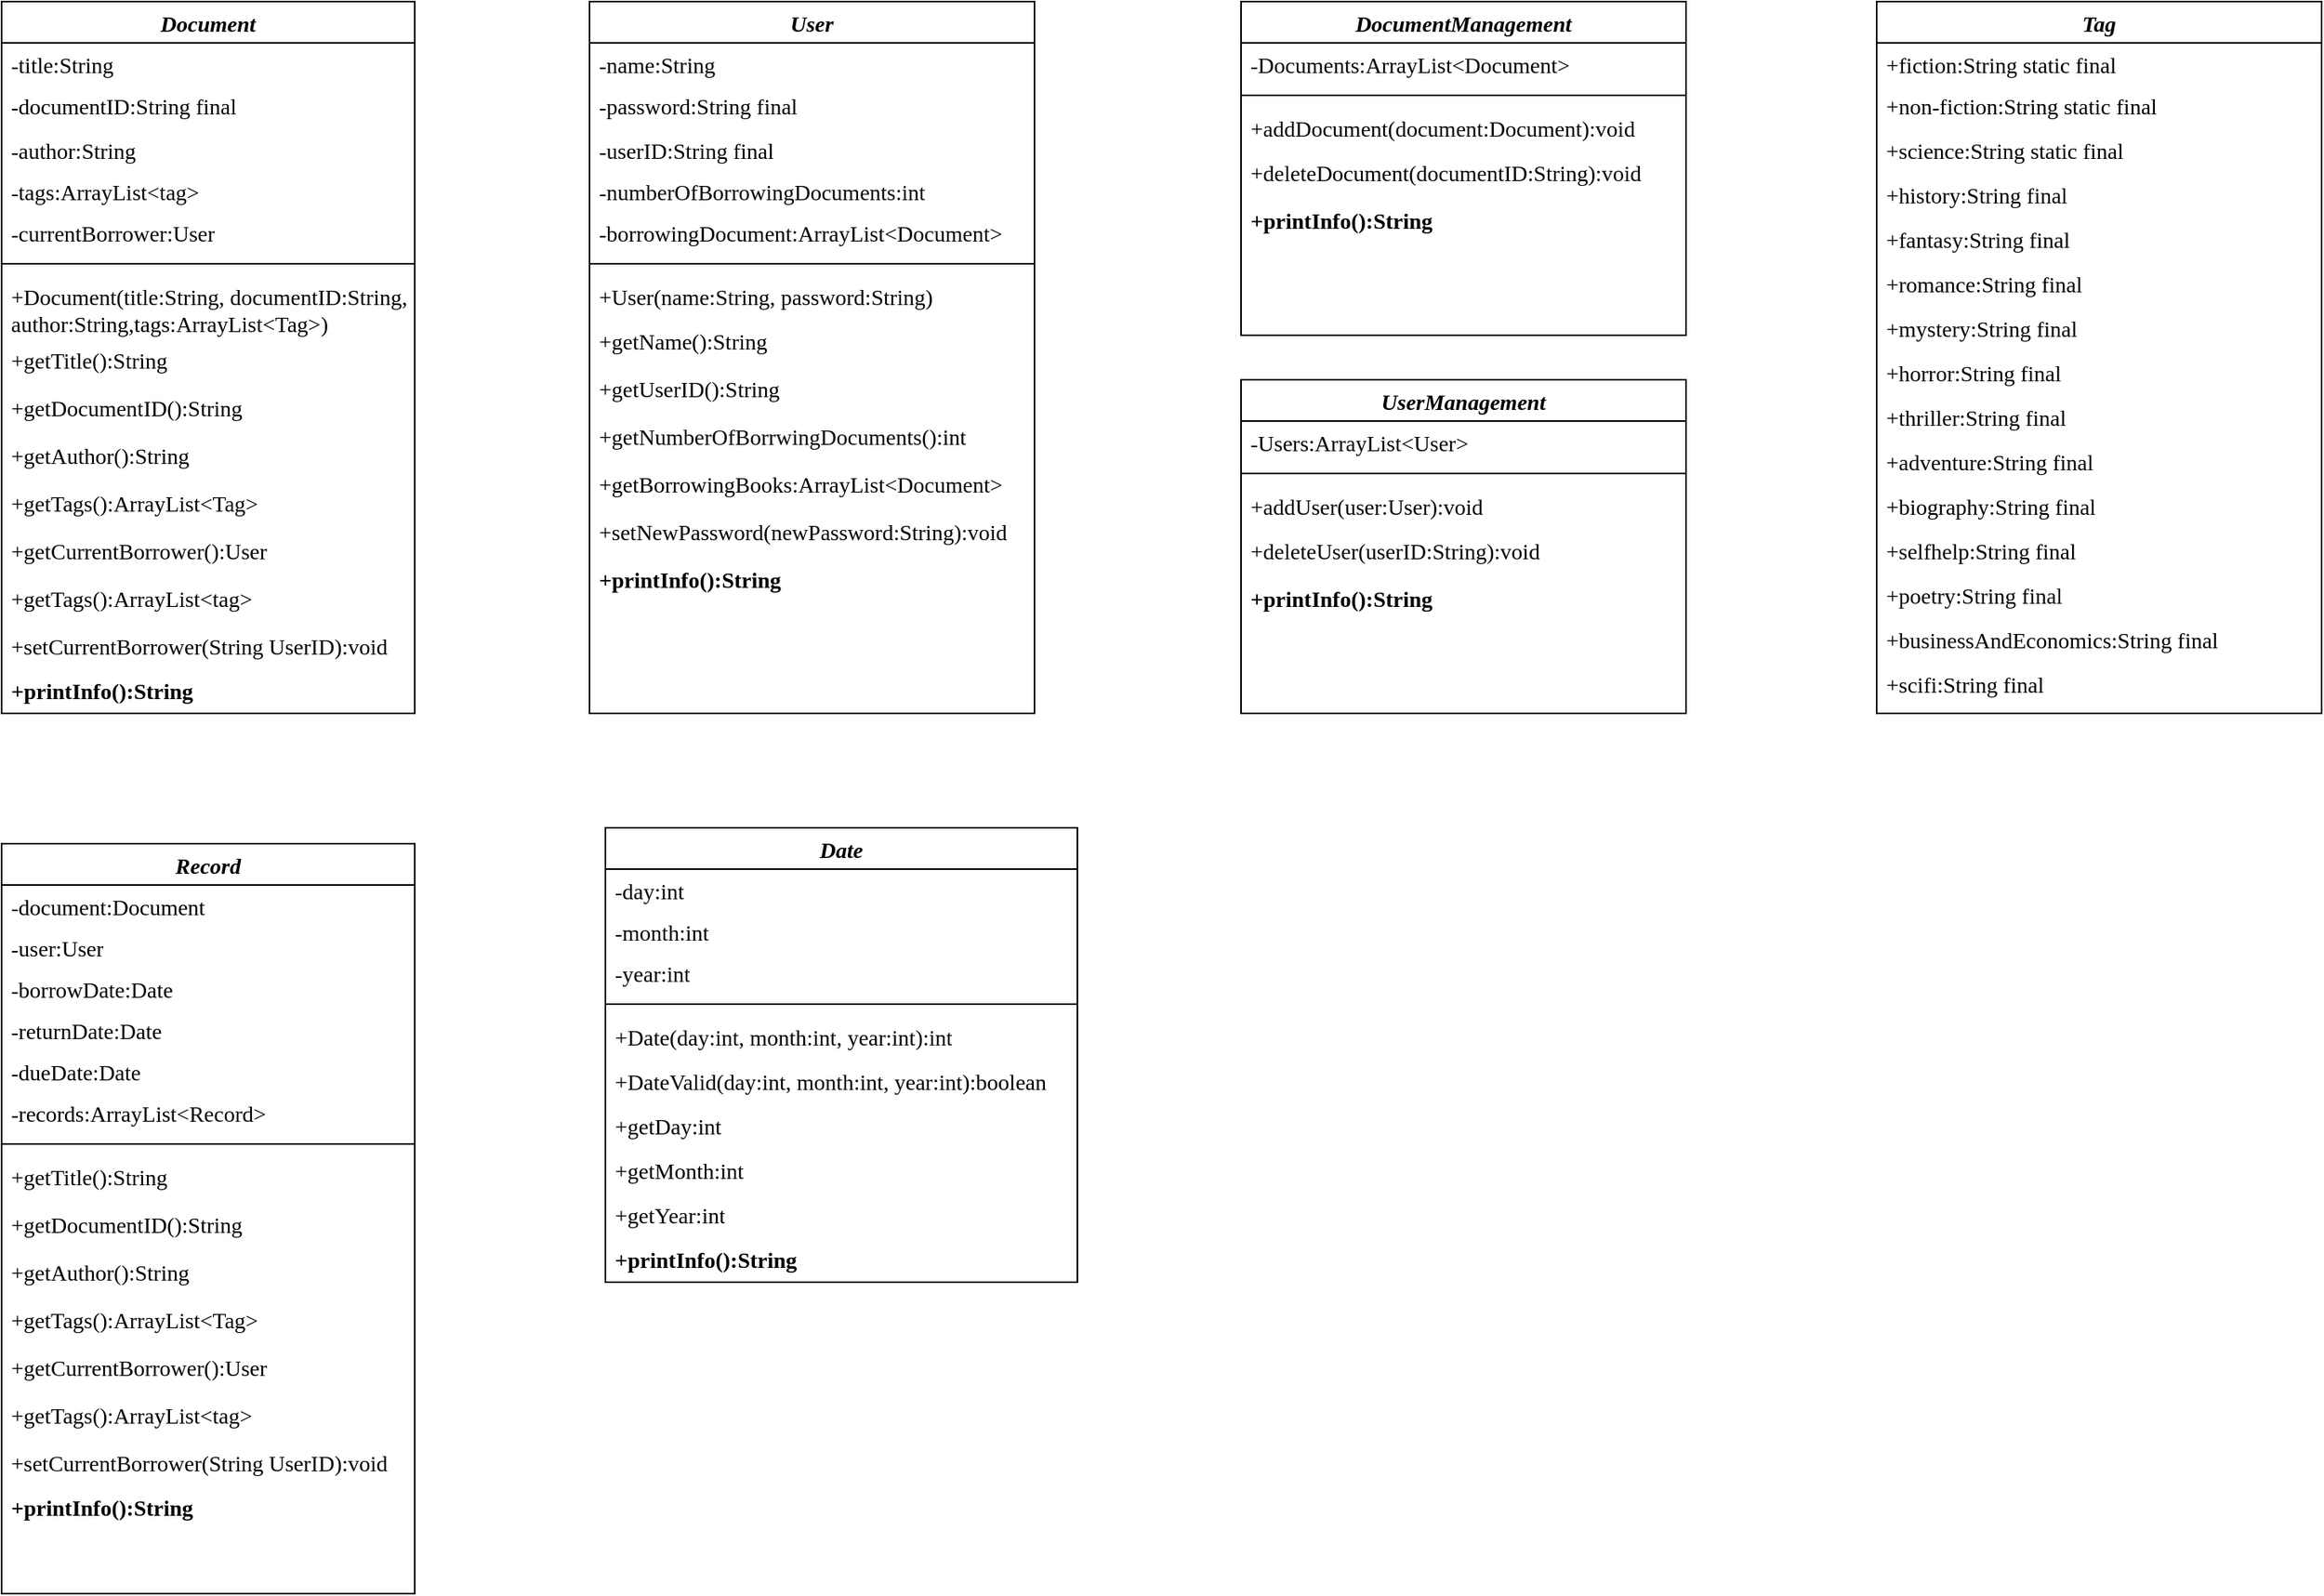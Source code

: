 <mxfile version="26.1.0">
  <diagram id="C5RBs43oDa-KdzZeNtuy" name="Page-1">
    <mxGraphModel dx="733" dy="309" grid="1" gridSize="10" guides="1" tooltips="1" connect="1" arrows="1" fold="1" page="1" pageScale="1" pageWidth="827" pageHeight="1169" math="0" shadow="0">
      <root>
        <mxCell id="WIyWlLk6GJQsqaUBKTNV-0" />
        <mxCell id="WIyWlLk6GJQsqaUBKTNV-1" parent="WIyWlLk6GJQsqaUBKTNV-0" />
        <mxCell id="zkfFHV4jXpPFQw0GAbJ--0" value="Document" style="swimlane;fontStyle=3;align=center;verticalAlign=top;childLayout=stackLayout;horizontal=1;startSize=26;horizontalStack=0;resizeParent=1;resizeLast=0;collapsible=1;marginBottom=0;rounded=0;shadow=0;strokeWidth=1;whiteSpace=wrap;fontSize=14;fontFamily=Mali;" parent="WIyWlLk6GJQsqaUBKTNV-1" vertex="1">
          <mxGeometry x="140" width="260" height="448" as="geometry">
            <mxRectangle x="220" y="120" width="160" height="26" as="alternateBounds" />
          </mxGeometry>
        </mxCell>
        <mxCell id="zkfFHV4jXpPFQw0GAbJ--2" value="-title:String" style="text;align=left;verticalAlign=top;spacingLeft=4;spacingRight=4;overflow=hidden;rotatable=0;points=[[0,0.5],[1,0.5]];portConstraint=eastwest;rounded=0;shadow=0;html=0;whiteSpace=wrap;fontSize=14;fontFamily=Mali;" parent="zkfFHV4jXpPFQw0GAbJ--0" vertex="1">
          <mxGeometry y="26" width="260" height="26" as="geometry" />
        </mxCell>
        <mxCell id="zkfFHV4jXpPFQw0GAbJ--3" value="-documentID:String final" style="text;align=left;verticalAlign=top;spacingLeft=4;spacingRight=4;overflow=hidden;rotatable=0;points=[[0,0.5],[1,0.5]];portConstraint=eastwest;rounded=0;shadow=0;html=0;whiteSpace=wrap;fontSize=14;fontFamily=Mali;" parent="zkfFHV4jXpPFQw0GAbJ--0" vertex="1">
          <mxGeometry y="52" width="260" height="28" as="geometry" />
        </mxCell>
        <mxCell id="aTSul-BIoo_N8RE2OFc6-5" value="-author:String" style="text;align=left;verticalAlign=top;spacingLeft=4;spacingRight=4;overflow=hidden;rotatable=0;points=[[0,0.5],[1,0.5]];portConstraint=eastwest;rounded=0;shadow=0;html=0;whiteSpace=wrap;fontSize=14;fontFamily=Mali;" parent="zkfFHV4jXpPFQw0GAbJ--0" vertex="1">
          <mxGeometry y="80" width="260" height="26" as="geometry" />
        </mxCell>
        <mxCell id="aTSul-BIoo_N8RE2OFc6-9" value="-tags:ArrayList&lt;tag&gt;" style="text;align=left;verticalAlign=top;spacingLeft=4;spacingRight=4;overflow=hidden;rotatable=0;points=[[0,0.5],[1,0.5]];portConstraint=eastwest;rounded=0;shadow=0;html=0;whiteSpace=wrap;fontSize=14;fontFamily=Mali;" parent="zkfFHV4jXpPFQw0GAbJ--0" vertex="1">
          <mxGeometry y="106" width="260" height="26" as="geometry" />
        </mxCell>
        <mxCell id="aTSul-BIoo_N8RE2OFc6-10" value="-currentBorrower:User" style="text;align=left;verticalAlign=top;spacingLeft=4;spacingRight=4;overflow=hidden;rotatable=0;points=[[0,0.5],[1,0.5]];portConstraint=eastwest;rounded=0;shadow=0;html=0;whiteSpace=wrap;fontSize=14;fontFamily=Mali;" parent="zkfFHV4jXpPFQw0GAbJ--0" vertex="1">
          <mxGeometry y="132" width="260" height="26" as="geometry" />
        </mxCell>
        <mxCell id="zkfFHV4jXpPFQw0GAbJ--4" value="" style="line;html=1;strokeWidth=1;align=left;verticalAlign=middle;spacingTop=-1;spacingLeft=3;spacingRight=3;rotatable=0;labelPosition=right;points=[];portConstraint=eastwest;whiteSpace=wrap;fontSize=14;fontFamily=Mali;" parent="zkfFHV4jXpPFQw0GAbJ--0" vertex="1">
          <mxGeometry y="158" width="260" height="14" as="geometry" />
        </mxCell>
        <mxCell id="zkfFHV4jXpPFQw0GAbJ--5" value="+Document(title:String, documentID:String, author:String,tags:ArrayList&lt;Tag&gt;)" style="text;align=left;verticalAlign=top;spacingLeft=4;spacingRight=4;overflow=hidden;rotatable=0;points=[[0,0.5],[1,0.5]];portConstraint=eastwest;whiteSpace=wrap;fontSize=14;fontFamily=Mali;" parent="zkfFHV4jXpPFQw0GAbJ--0" vertex="1">
          <mxGeometry y="172" width="260" height="40" as="geometry" />
        </mxCell>
        <mxCell id="IluqJxnMN8UQDmzil1uz-0" value="+getTitle():String" style="text;align=left;verticalAlign=top;spacingLeft=4;spacingRight=4;overflow=hidden;rotatable=0;points=[[0,0.5],[1,0.5]];portConstraint=eastwest;whiteSpace=wrap;fontSize=14;fontFamily=Mali;" parent="zkfFHV4jXpPFQw0GAbJ--0" vertex="1">
          <mxGeometry y="212" width="260" height="30" as="geometry" />
        </mxCell>
        <mxCell id="IluqJxnMN8UQDmzil1uz-1" value="+getDocumentID():String" style="text;align=left;verticalAlign=top;spacingLeft=4;spacingRight=4;overflow=hidden;rotatable=0;points=[[0,0.5],[1,0.5]];portConstraint=eastwest;whiteSpace=wrap;fontSize=14;fontFamily=Mali;" parent="zkfFHV4jXpPFQw0GAbJ--0" vertex="1">
          <mxGeometry y="242" width="260" height="30" as="geometry" />
        </mxCell>
        <mxCell id="IluqJxnMN8UQDmzil1uz-2" value="+getAuthor():String" style="text;align=left;verticalAlign=top;spacingLeft=4;spacingRight=4;overflow=hidden;rotatable=0;points=[[0,0.5],[1,0.5]];portConstraint=eastwest;whiteSpace=wrap;fontSize=14;fontFamily=Mali;" parent="zkfFHV4jXpPFQw0GAbJ--0" vertex="1">
          <mxGeometry y="272" width="260" height="30" as="geometry" />
        </mxCell>
        <mxCell id="IluqJxnMN8UQDmzil1uz-3" value="+getTags():ArrayList&lt;Tag&gt;" style="text;align=left;verticalAlign=top;spacingLeft=4;spacingRight=4;overflow=hidden;rotatable=0;points=[[0,0.5],[1,0.5]];portConstraint=eastwest;whiteSpace=wrap;fontSize=14;fontFamily=Mali;" parent="zkfFHV4jXpPFQw0GAbJ--0" vertex="1">
          <mxGeometry y="302" width="260" height="30" as="geometry" />
        </mxCell>
        <mxCell id="IluqJxnMN8UQDmzil1uz-4" value="+getCurrentBorrower():User" style="text;align=left;verticalAlign=top;spacingLeft=4;spacingRight=4;overflow=hidden;rotatable=0;points=[[0,0.5],[1,0.5]];portConstraint=eastwest;whiteSpace=wrap;fontSize=14;fontFamily=Mali;" parent="zkfFHV4jXpPFQw0GAbJ--0" vertex="1">
          <mxGeometry y="332" width="260" height="30" as="geometry" />
        </mxCell>
        <mxCell id="IluqJxnMN8UQDmzil1uz-5" value="+getTags():ArrayList&lt;tag&gt;" style="text;align=left;verticalAlign=top;spacingLeft=4;spacingRight=4;overflow=hidden;rotatable=0;points=[[0,0.5],[1,0.5]];portConstraint=eastwest;whiteSpace=wrap;fontSize=14;fontFamily=Mali;" parent="zkfFHV4jXpPFQw0GAbJ--0" vertex="1">
          <mxGeometry y="362" width="260" height="30" as="geometry" />
        </mxCell>
        <mxCell id="IluqJxnMN8UQDmzil1uz-6" value="+setCurrentBorrower(String UserID):void" style="text;align=left;verticalAlign=top;spacingLeft=4;spacingRight=4;overflow=hidden;rotatable=0;points=[[0,0.5],[1,0.5]];portConstraint=eastwest;whiteSpace=wrap;fontSize=14;fontFamily=Mali;" parent="zkfFHV4jXpPFQw0GAbJ--0" vertex="1">
          <mxGeometry y="392" width="260" height="28" as="geometry" />
        </mxCell>
        <mxCell id="IluqJxnMN8UQDmzil1uz-8" value="+printInfo():String" style="text;align=left;verticalAlign=top;spacingLeft=4;spacingRight=4;overflow=hidden;rotatable=0;points=[[0,0.5],[1,0.5]];portConstraint=eastwest;whiteSpace=wrap;fontSize=14;fontFamily=Mali;fontStyle=1" parent="zkfFHV4jXpPFQw0GAbJ--0" vertex="1">
          <mxGeometry y="420" width="260" height="28" as="geometry" />
        </mxCell>
        <mxCell id="IluqJxnMN8UQDmzil1uz-9" value="User" style="swimlane;fontStyle=3;align=center;verticalAlign=top;childLayout=stackLayout;horizontal=1;startSize=26;horizontalStack=0;resizeParent=1;resizeLast=0;collapsible=1;marginBottom=0;rounded=0;shadow=0;strokeWidth=1;whiteSpace=wrap;fontSize=14;fontFamily=Mali;" parent="WIyWlLk6GJQsqaUBKTNV-1" vertex="1">
          <mxGeometry x="510" width="280" height="448" as="geometry">
            <mxRectangle x="220" y="120" width="160" height="26" as="alternateBounds" />
          </mxGeometry>
        </mxCell>
        <mxCell id="IluqJxnMN8UQDmzil1uz-10" value="-name:String" style="text;align=left;verticalAlign=top;spacingLeft=4;spacingRight=4;overflow=hidden;rotatable=0;points=[[0,0.5],[1,0.5]];portConstraint=eastwest;rounded=0;shadow=0;html=0;whiteSpace=wrap;fontSize=14;fontFamily=Mali;" parent="IluqJxnMN8UQDmzil1uz-9" vertex="1">
          <mxGeometry y="26" width="280" height="26" as="geometry" />
        </mxCell>
        <mxCell id="IluqJxnMN8UQDmzil1uz-11" value="-password:String final" style="text;align=left;verticalAlign=top;spacingLeft=4;spacingRight=4;overflow=hidden;rotatable=0;points=[[0,0.5],[1,0.5]];portConstraint=eastwest;rounded=0;shadow=0;html=0;whiteSpace=wrap;fontSize=14;fontFamily=Mali;" parent="IluqJxnMN8UQDmzil1uz-9" vertex="1">
          <mxGeometry y="52" width="280" height="28" as="geometry" />
        </mxCell>
        <mxCell id="IluqJxnMN8UQDmzil1uz-12" value="-userID:String final" style="text;align=left;verticalAlign=top;spacingLeft=4;spacingRight=4;overflow=hidden;rotatable=0;points=[[0,0.5],[1,0.5]];portConstraint=eastwest;rounded=0;shadow=0;html=0;whiteSpace=wrap;fontSize=14;fontFamily=Mali;" parent="IluqJxnMN8UQDmzil1uz-9" vertex="1">
          <mxGeometry y="80" width="280" height="26" as="geometry" />
        </mxCell>
        <mxCell id="IluqJxnMN8UQDmzil1uz-13" value="-numberOfBorrowingDocuments:int" style="text;align=left;verticalAlign=top;spacingLeft=4;spacingRight=4;overflow=hidden;rotatable=0;points=[[0,0.5],[1,0.5]];portConstraint=eastwest;rounded=0;shadow=0;html=0;whiteSpace=wrap;fontSize=14;fontFamily=Mali;" parent="IluqJxnMN8UQDmzil1uz-9" vertex="1">
          <mxGeometry y="106" width="280" height="26" as="geometry" />
        </mxCell>
        <mxCell id="IluqJxnMN8UQDmzil1uz-14" value="-borrowingDocument:ArrayList&lt;Document&gt;" style="text;align=left;verticalAlign=top;spacingLeft=4;spacingRight=4;overflow=hidden;rotatable=0;points=[[0,0.5],[1,0.5]];portConstraint=eastwest;rounded=0;shadow=0;html=0;whiteSpace=wrap;fontSize=14;fontFamily=Mali;" parent="IluqJxnMN8UQDmzil1uz-9" vertex="1">
          <mxGeometry y="132" width="280" height="26" as="geometry" />
        </mxCell>
        <mxCell id="IluqJxnMN8UQDmzil1uz-15" value="" style="line;html=1;strokeWidth=1;align=left;verticalAlign=middle;spacingTop=-1;spacingLeft=3;spacingRight=3;rotatable=0;labelPosition=right;points=[];portConstraint=eastwest;whiteSpace=wrap;fontSize=14;fontFamily=Mali;" parent="IluqJxnMN8UQDmzil1uz-9" vertex="1">
          <mxGeometry y="158" width="280" height="14" as="geometry" />
        </mxCell>
        <mxCell id="IluqJxnMN8UQDmzil1uz-16" value="+User(name:String, password:String)" style="text;align=left;verticalAlign=top;spacingLeft=4;spacingRight=4;overflow=hidden;rotatable=0;points=[[0,0.5],[1,0.5]];portConstraint=eastwest;whiteSpace=wrap;fontSize=14;fontFamily=Mali;" parent="IluqJxnMN8UQDmzil1uz-9" vertex="1">
          <mxGeometry y="172" width="280" height="28" as="geometry" />
        </mxCell>
        <mxCell id="IluqJxnMN8UQDmzil1uz-17" value="+getName():String" style="text;align=left;verticalAlign=top;spacingLeft=4;spacingRight=4;overflow=hidden;rotatable=0;points=[[0,0.5],[1,0.5]];portConstraint=eastwest;whiteSpace=wrap;fontSize=14;fontFamily=Mali;" parent="IluqJxnMN8UQDmzil1uz-9" vertex="1">
          <mxGeometry y="200" width="280" height="30" as="geometry" />
        </mxCell>
        <mxCell id="IluqJxnMN8UQDmzil1uz-18" value="+getUserID():String" style="text;align=left;verticalAlign=top;spacingLeft=4;spacingRight=4;overflow=hidden;rotatable=0;points=[[0,0.5],[1,0.5]];portConstraint=eastwest;whiteSpace=wrap;fontSize=14;fontFamily=Mali;" parent="IluqJxnMN8UQDmzil1uz-9" vertex="1">
          <mxGeometry y="230" width="280" height="30" as="geometry" />
        </mxCell>
        <mxCell id="IluqJxnMN8UQDmzil1uz-19" value="+getNumberOfBorrwingDocuments():int" style="text;align=left;verticalAlign=top;spacingLeft=4;spacingRight=4;overflow=hidden;rotatable=0;points=[[0,0.5],[1,0.5]];portConstraint=eastwest;whiteSpace=wrap;fontSize=14;fontFamily=Mali;" parent="IluqJxnMN8UQDmzil1uz-9" vertex="1">
          <mxGeometry y="260" width="280" height="30" as="geometry" />
        </mxCell>
        <mxCell id="IluqJxnMN8UQDmzil1uz-20" value="+getBorrowingBooks:ArrayList&lt;Document&gt;" style="text;align=left;verticalAlign=top;spacingLeft=4;spacingRight=4;overflow=hidden;rotatable=0;points=[[0,0.5],[1,0.5]];portConstraint=eastwest;whiteSpace=wrap;fontSize=14;fontFamily=Mali;" parent="IluqJxnMN8UQDmzil1uz-9" vertex="1">
          <mxGeometry y="290" width="280" height="30" as="geometry" />
        </mxCell>
        <mxCell id="IluqJxnMN8UQDmzil1uz-21" value="+setNewPassword(newPassword:String):void" style="text;align=left;verticalAlign=top;spacingLeft=4;spacingRight=4;overflow=hidden;rotatable=0;points=[[0,0.5],[1,0.5]];portConstraint=eastwest;whiteSpace=wrap;fontSize=14;fontFamily=Mali;" parent="IluqJxnMN8UQDmzil1uz-9" vertex="1">
          <mxGeometry y="320" width="280" height="30" as="geometry" />
        </mxCell>
        <mxCell id="IluqJxnMN8UQDmzil1uz-24" value="+printInfo():String" style="text;align=left;verticalAlign=top;spacingLeft=4;spacingRight=4;overflow=hidden;rotatable=0;points=[[0,0.5],[1,0.5]];portConstraint=eastwest;whiteSpace=wrap;fontSize=14;fontFamily=Mali;fontStyle=1" parent="IluqJxnMN8UQDmzil1uz-9" vertex="1">
          <mxGeometry y="350" width="280" height="28" as="geometry" />
        </mxCell>
        <mxCell id="IluqJxnMN8UQDmzil1uz-26" value="DocumentManagement" style="swimlane;fontStyle=3;align=center;verticalAlign=top;childLayout=stackLayout;horizontal=1;startSize=26;horizontalStack=0;resizeParent=1;resizeLast=0;collapsible=1;marginBottom=0;rounded=0;shadow=0;strokeWidth=1;whiteSpace=wrap;fontSize=14;fontFamily=Mali;" parent="WIyWlLk6GJQsqaUBKTNV-1" vertex="1">
          <mxGeometry x="920" width="280" height="210" as="geometry">
            <mxRectangle x="220" y="120" width="160" height="26" as="alternateBounds" />
          </mxGeometry>
        </mxCell>
        <mxCell id="IluqJxnMN8UQDmzil1uz-27" value="-Documents:ArrayList&lt;Document&gt;" style="text;align=left;verticalAlign=top;spacingLeft=4;spacingRight=4;overflow=hidden;rotatable=0;points=[[0,0.5],[1,0.5]];portConstraint=eastwest;rounded=0;shadow=0;html=0;whiteSpace=wrap;fontSize=14;fontFamily=Mali;" parent="IluqJxnMN8UQDmzil1uz-26" vertex="1">
          <mxGeometry y="26" width="280" height="26" as="geometry" />
        </mxCell>
        <mxCell id="IluqJxnMN8UQDmzil1uz-32" value="" style="line;html=1;strokeWidth=1;align=left;verticalAlign=middle;spacingTop=-1;spacingLeft=3;spacingRight=3;rotatable=0;labelPosition=right;points=[];portConstraint=eastwest;whiteSpace=wrap;fontSize=14;fontFamily=Mali;" parent="IluqJxnMN8UQDmzil1uz-26" vertex="1">
          <mxGeometry y="52" width="280" height="14" as="geometry" />
        </mxCell>
        <mxCell id="IluqJxnMN8UQDmzil1uz-33" value="+addDocument(document:Document):void" style="text;align=left;verticalAlign=top;spacingLeft=4;spacingRight=4;overflow=hidden;rotatable=0;points=[[0,0.5],[1,0.5]];portConstraint=eastwest;whiteSpace=wrap;fontSize=14;fontFamily=Mali;" parent="IluqJxnMN8UQDmzil1uz-26" vertex="1">
          <mxGeometry y="66" width="280" height="28" as="geometry" />
        </mxCell>
        <mxCell id="IluqJxnMN8UQDmzil1uz-34" value="+deleteDocument(documentID:String):void" style="text;align=left;verticalAlign=top;spacingLeft=4;spacingRight=4;overflow=hidden;rotatable=0;points=[[0,0.5],[1,0.5]];portConstraint=eastwest;whiteSpace=wrap;fontSize=14;fontFamily=Mali;" parent="IluqJxnMN8UQDmzil1uz-26" vertex="1">
          <mxGeometry y="94" width="280" height="30" as="geometry" />
        </mxCell>
        <mxCell id="IluqJxnMN8UQDmzil1uz-39" value="+printInfo():String" style="text;align=left;verticalAlign=top;spacingLeft=4;spacingRight=4;overflow=hidden;rotatable=0;points=[[0,0.5],[1,0.5]];portConstraint=eastwest;whiteSpace=wrap;fontSize=14;fontFamily=Mali;fontStyle=1" parent="IluqJxnMN8UQDmzil1uz-26" vertex="1">
          <mxGeometry y="124" width="280" height="28" as="geometry" />
        </mxCell>
        <mxCell id="IluqJxnMN8UQDmzil1uz-41" value="UserManagement" style="swimlane;fontStyle=3;align=center;verticalAlign=top;childLayout=stackLayout;horizontal=1;startSize=26;horizontalStack=0;resizeParent=1;resizeLast=0;collapsible=1;marginBottom=0;rounded=0;shadow=0;strokeWidth=1;whiteSpace=wrap;fontSize=14;fontFamily=Mali;" parent="WIyWlLk6GJQsqaUBKTNV-1" vertex="1">
          <mxGeometry x="920" y="238" width="280" height="210" as="geometry">
            <mxRectangle x="220" y="120" width="160" height="26" as="alternateBounds" />
          </mxGeometry>
        </mxCell>
        <mxCell id="IluqJxnMN8UQDmzil1uz-42" value="-Users:ArrayList&lt;User&gt;" style="text;align=left;verticalAlign=top;spacingLeft=4;spacingRight=4;overflow=hidden;rotatable=0;points=[[0,0.5],[1,0.5]];portConstraint=eastwest;rounded=0;shadow=0;html=0;whiteSpace=wrap;fontSize=14;fontFamily=Mali;" parent="IluqJxnMN8UQDmzil1uz-41" vertex="1">
          <mxGeometry y="26" width="280" height="26" as="geometry" />
        </mxCell>
        <mxCell id="IluqJxnMN8UQDmzil1uz-43" value="" style="line;html=1;strokeWidth=1;align=left;verticalAlign=middle;spacingTop=-1;spacingLeft=3;spacingRight=3;rotatable=0;labelPosition=right;points=[];portConstraint=eastwest;whiteSpace=wrap;fontSize=14;fontFamily=Mali;" parent="IluqJxnMN8UQDmzil1uz-41" vertex="1">
          <mxGeometry y="52" width="280" height="14" as="geometry" />
        </mxCell>
        <mxCell id="IluqJxnMN8UQDmzil1uz-44" value="+addUser(user:User):void" style="text;align=left;verticalAlign=top;spacingLeft=4;spacingRight=4;overflow=hidden;rotatable=0;points=[[0,0.5],[1,0.5]];portConstraint=eastwest;whiteSpace=wrap;fontSize=14;fontFamily=Mali;" parent="IluqJxnMN8UQDmzil1uz-41" vertex="1">
          <mxGeometry y="66" width="280" height="28" as="geometry" />
        </mxCell>
        <mxCell id="IluqJxnMN8UQDmzil1uz-45" value="+deleteUser(userID:String):void" style="text;align=left;verticalAlign=top;spacingLeft=4;spacingRight=4;overflow=hidden;rotatable=0;points=[[0,0.5],[1,0.5]];portConstraint=eastwest;whiteSpace=wrap;fontSize=14;fontFamily=Mali;" parent="IluqJxnMN8UQDmzil1uz-41" vertex="1">
          <mxGeometry y="94" width="280" height="30" as="geometry" />
        </mxCell>
        <mxCell id="IluqJxnMN8UQDmzil1uz-46" value="+printInfo():String" style="text;align=left;verticalAlign=top;spacingLeft=4;spacingRight=4;overflow=hidden;rotatable=0;points=[[0,0.5],[1,0.5]];portConstraint=eastwest;whiteSpace=wrap;fontSize=14;fontFamily=Mali;fontStyle=1" parent="IluqJxnMN8UQDmzil1uz-41" vertex="1">
          <mxGeometry y="124" width="280" height="28" as="geometry" />
        </mxCell>
        <mxCell id="IluqJxnMN8UQDmzil1uz-47" value="Tag" style="swimlane;fontStyle=3;align=center;verticalAlign=top;childLayout=stackLayout;horizontal=1;startSize=26;horizontalStack=0;resizeParent=1;resizeLast=0;collapsible=1;marginBottom=0;rounded=0;shadow=0;strokeWidth=1;whiteSpace=wrap;fontSize=14;fontFamily=Mali;" parent="WIyWlLk6GJQsqaUBKTNV-1" vertex="1">
          <mxGeometry x="1320" width="280" height="448" as="geometry">
            <mxRectangle x="220" y="120" width="160" height="26" as="alternateBounds" />
          </mxGeometry>
        </mxCell>
        <mxCell id="IluqJxnMN8UQDmzil1uz-48" value="+fiction:String static final" style="text;align=left;verticalAlign=top;spacingLeft=4;spacingRight=4;overflow=hidden;rotatable=0;points=[[0,0.5],[1,0.5]];portConstraint=eastwest;rounded=0;shadow=0;html=0;whiteSpace=wrap;fontSize=14;fontFamily=Mali;" parent="IluqJxnMN8UQDmzil1uz-47" vertex="1">
          <mxGeometry y="26" width="280" height="26" as="geometry" />
        </mxCell>
        <mxCell id="IluqJxnMN8UQDmzil1uz-49" value="+non-fiction:String static final" style="text;align=left;verticalAlign=top;spacingLeft=4;spacingRight=4;overflow=hidden;rotatable=0;points=[[0,0.5],[1,0.5]];portConstraint=eastwest;rounded=0;shadow=0;html=0;whiteSpace=wrap;fontSize=14;fontFamily=Mali;" parent="IluqJxnMN8UQDmzil1uz-47" vertex="1">
          <mxGeometry y="52" width="280" height="28" as="geometry" />
        </mxCell>
        <mxCell id="IluqJxnMN8UQDmzil1uz-62" value="+science:String static final" style="text;align=left;verticalAlign=top;spacingLeft=4;spacingRight=4;overflow=hidden;rotatable=0;points=[[0,0.5],[1,0.5]];portConstraint=eastwest;rounded=0;shadow=0;html=0;whiteSpace=wrap;fontSize=14;fontFamily=Mali;" parent="IluqJxnMN8UQDmzil1uz-47" vertex="1">
          <mxGeometry y="80" width="280" height="28" as="geometry" />
        </mxCell>
        <mxCell id="IluqJxnMN8UQDmzil1uz-64" value="+history:String final" style="text;align=left;verticalAlign=top;spacingLeft=4;spacingRight=4;overflow=hidden;rotatable=0;points=[[0,0.5],[1,0.5]];portConstraint=eastwest;rounded=0;shadow=0;html=0;whiteSpace=wrap;fontSize=14;fontFamily=Mali;" parent="IluqJxnMN8UQDmzil1uz-47" vertex="1">
          <mxGeometry y="108" width="280" height="28" as="geometry" />
        </mxCell>
        <mxCell id="IluqJxnMN8UQDmzil1uz-63" value="+fantasy:String final" style="text;align=left;verticalAlign=top;spacingLeft=4;spacingRight=4;overflow=hidden;rotatable=0;points=[[0,0.5],[1,0.5]];portConstraint=eastwest;rounded=0;shadow=0;html=0;whiteSpace=wrap;fontSize=14;fontFamily=Mali;" parent="IluqJxnMN8UQDmzil1uz-47" vertex="1">
          <mxGeometry y="136" width="280" height="28" as="geometry" />
        </mxCell>
        <mxCell id="IluqJxnMN8UQDmzil1uz-66" value="+romance:String final" style="text;align=left;verticalAlign=top;spacingLeft=4;spacingRight=4;overflow=hidden;rotatable=0;points=[[0,0.5],[1,0.5]];portConstraint=eastwest;rounded=0;shadow=0;html=0;whiteSpace=wrap;fontSize=14;fontFamily=Mali;" parent="IluqJxnMN8UQDmzil1uz-47" vertex="1">
          <mxGeometry y="164" width="280" height="28" as="geometry" />
        </mxCell>
        <mxCell id="IluqJxnMN8UQDmzil1uz-65" value="+mystery:String final" style="text;align=left;verticalAlign=top;spacingLeft=4;spacingRight=4;overflow=hidden;rotatable=0;points=[[0,0.5],[1,0.5]];portConstraint=eastwest;rounded=0;shadow=0;html=0;whiteSpace=wrap;fontSize=14;fontFamily=Mali;" parent="IluqJxnMN8UQDmzil1uz-47" vertex="1">
          <mxGeometry y="192" width="280" height="28" as="geometry" />
        </mxCell>
        <mxCell id="IluqJxnMN8UQDmzil1uz-67" value="+horror:String final" style="text;align=left;verticalAlign=top;spacingLeft=4;spacingRight=4;overflow=hidden;rotatable=0;points=[[0,0.5],[1,0.5]];portConstraint=eastwest;rounded=0;shadow=0;html=0;whiteSpace=wrap;fontSize=14;fontFamily=Mali;" parent="IluqJxnMN8UQDmzil1uz-47" vertex="1">
          <mxGeometry y="220" width="280" height="28" as="geometry" />
        </mxCell>
        <mxCell id="IluqJxnMN8UQDmzil1uz-68" value="+thriller:String final" style="text;align=left;verticalAlign=top;spacingLeft=4;spacingRight=4;overflow=hidden;rotatable=0;points=[[0,0.5],[1,0.5]];portConstraint=eastwest;rounded=0;shadow=0;html=0;whiteSpace=wrap;fontSize=14;fontFamily=Mali;" parent="IluqJxnMN8UQDmzil1uz-47" vertex="1">
          <mxGeometry y="248" width="280" height="28" as="geometry" />
        </mxCell>
        <mxCell id="IluqJxnMN8UQDmzil1uz-69" value="+adventure:String final" style="text;align=left;verticalAlign=top;spacingLeft=4;spacingRight=4;overflow=hidden;rotatable=0;points=[[0,0.5],[1,0.5]];portConstraint=eastwest;rounded=0;shadow=0;html=0;whiteSpace=wrap;fontSize=14;fontFamily=Mali;" parent="IluqJxnMN8UQDmzil1uz-47" vertex="1">
          <mxGeometry y="276" width="280" height="28" as="geometry" />
        </mxCell>
        <mxCell id="IluqJxnMN8UQDmzil1uz-70" value="+biography:String final" style="text;align=left;verticalAlign=top;spacingLeft=4;spacingRight=4;overflow=hidden;rotatable=0;points=[[0,0.5],[1,0.5]];portConstraint=eastwest;rounded=0;shadow=0;html=0;whiteSpace=wrap;fontSize=14;fontFamily=Mali;" parent="IluqJxnMN8UQDmzil1uz-47" vertex="1">
          <mxGeometry y="304" width="280" height="28" as="geometry" />
        </mxCell>
        <mxCell id="IluqJxnMN8UQDmzil1uz-71" value="+selfhelp:String final" style="text;align=left;verticalAlign=top;spacingLeft=4;spacingRight=4;overflow=hidden;rotatable=0;points=[[0,0.5],[1,0.5]];portConstraint=eastwest;rounded=0;shadow=0;html=0;whiteSpace=wrap;fontSize=14;fontFamily=Mali;" parent="IluqJxnMN8UQDmzil1uz-47" vertex="1">
          <mxGeometry y="332" width="280" height="28" as="geometry" />
        </mxCell>
        <mxCell id="IluqJxnMN8UQDmzil1uz-72" value="+poetry:String final" style="text;align=left;verticalAlign=top;spacingLeft=4;spacingRight=4;overflow=hidden;rotatable=0;points=[[0,0.5],[1,0.5]];portConstraint=eastwest;rounded=0;shadow=0;html=0;whiteSpace=wrap;fontSize=14;fontFamily=Mali;" parent="IluqJxnMN8UQDmzil1uz-47" vertex="1">
          <mxGeometry y="360" width="280" height="28" as="geometry" />
        </mxCell>
        <mxCell id="IluqJxnMN8UQDmzil1uz-73" value="+businessAndEconomics:String final" style="text;align=left;verticalAlign=top;spacingLeft=4;spacingRight=4;overflow=hidden;rotatable=0;points=[[0,0.5],[1,0.5]];portConstraint=eastwest;rounded=0;shadow=0;html=0;whiteSpace=wrap;fontSize=14;fontFamily=Mali;" parent="IluqJxnMN8UQDmzil1uz-47" vertex="1">
          <mxGeometry y="388" width="280" height="28" as="geometry" />
        </mxCell>
        <mxCell id="IluqJxnMN8UQDmzil1uz-74" value="+scifi:String final" style="text;align=left;verticalAlign=top;spacingLeft=4;spacingRight=4;overflow=hidden;rotatable=0;points=[[0,0.5],[1,0.5]];portConstraint=eastwest;rounded=0;shadow=0;html=0;whiteSpace=wrap;fontSize=14;fontFamily=Mali;" parent="IluqJxnMN8UQDmzil1uz-47" vertex="1">
          <mxGeometry y="416" width="280" height="28" as="geometry" />
        </mxCell>
        <mxCell id="-RELGFcGICETQjLelU8a-1" value="Record" style="swimlane;fontStyle=3;align=center;verticalAlign=top;childLayout=stackLayout;horizontal=1;startSize=26;horizontalStack=0;resizeParent=1;resizeLast=0;collapsible=1;marginBottom=0;rounded=0;shadow=0;strokeWidth=1;whiteSpace=wrap;fontSize=14;fontFamily=Mali;" vertex="1" parent="WIyWlLk6GJQsqaUBKTNV-1">
          <mxGeometry x="140" y="530" width="260" height="472" as="geometry">
            <mxRectangle x="220" y="120" width="160" height="26" as="alternateBounds" />
          </mxGeometry>
        </mxCell>
        <mxCell id="-RELGFcGICETQjLelU8a-2" value="-document:Document" style="text;align=left;verticalAlign=top;spacingLeft=4;spacingRight=4;overflow=hidden;rotatable=0;points=[[0,0.5],[1,0.5]];portConstraint=eastwest;rounded=0;shadow=0;html=0;whiteSpace=wrap;fontSize=14;fontFamily=Mali;" vertex="1" parent="-RELGFcGICETQjLelU8a-1">
          <mxGeometry y="26" width="260" height="26" as="geometry" />
        </mxCell>
        <mxCell id="-RELGFcGICETQjLelU8a-4" value="-user:User" style="text;align=left;verticalAlign=top;spacingLeft=4;spacingRight=4;overflow=hidden;rotatable=0;points=[[0,0.5],[1,0.5]];portConstraint=eastwest;rounded=0;shadow=0;html=0;whiteSpace=wrap;fontSize=14;fontFamily=Mali;" vertex="1" parent="-RELGFcGICETQjLelU8a-1">
          <mxGeometry y="52" width="260" height="26" as="geometry" />
        </mxCell>
        <mxCell id="-RELGFcGICETQjLelU8a-5" value="-borrowDate:Date" style="text;align=left;verticalAlign=top;spacingLeft=4;spacingRight=4;overflow=hidden;rotatable=0;points=[[0,0.5],[1,0.5]];portConstraint=eastwest;rounded=0;shadow=0;html=0;whiteSpace=wrap;fontSize=14;fontFamily=Mali;" vertex="1" parent="-RELGFcGICETQjLelU8a-1">
          <mxGeometry y="78" width="260" height="26" as="geometry" />
        </mxCell>
        <mxCell id="-RELGFcGICETQjLelU8a-6" value="-returnDate:Date" style="text;align=left;verticalAlign=top;spacingLeft=4;spacingRight=4;overflow=hidden;rotatable=0;points=[[0,0.5],[1,0.5]];portConstraint=eastwest;rounded=0;shadow=0;html=0;whiteSpace=wrap;fontSize=14;fontFamily=Mali;" vertex="1" parent="-RELGFcGICETQjLelU8a-1">
          <mxGeometry y="104" width="260" height="26" as="geometry" />
        </mxCell>
        <mxCell id="-RELGFcGICETQjLelU8a-30" value="-dueDate:Date" style="text;align=left;verticalAlign=top;spacingLeft=4;spacingRight=4;overflow=hidden;rotatable=0;points=[[0,0.5],[1,0.5]];portConstraint=eastwest;rounded=0;shadow=0;html=0;whiteSpace=wrap;fontSize=14;fontFamily=Mali;" vertex="1" parent="-RELGFcGICETQjLelU8a-1">
          <mxGeometry y="130" width="260" height="26" as="geometry" />
        </mxCell>
        <mxCell id="-RELGFcGICETQjLelU8a-31" value="-records:ArrayList&lt;Record&gt;" style="text;align=left;verticalAlign=top;spacingLeft=4;spacingRight=4;overflow=hidden;rotatable=0;points=[[0,0.5],[1,0.5]];portConstraint=eastwest;rounded=0;shadow=0;html=0;whiteSpace=wrap;fontSize=14;fontFamily=Mali;" vertex="1" parent="-RELGFcGICETQjLelU8a-1">
          <mxGeometry y="156" width="260" height="26" as="geometry" />
        </mxCell>
        <mxCell id="-RELGFcGICETQjLelU8a-7" value="" style="line;html=1;strokeWidth=1;align=left;verticalAlign=middle;spacingTop=-1;spacingLeft=3;spacingRight=3;rotatable=0;labelPosition=right;points=[];portConstraint=eastwest;whiteSpace=wrap;fontSize=14;fontFamily=Mali;" vertex="1" parent="-RELGFcGICETQjLelU8a-1">
          <mxGeometry y="182" width="260" height="14" as="geometry" />
        </mxCell>
        <mxCell id="-RELGFcGICETQjLelU8a-9" value="+getTitle():String" style="text;align=left;verticalAlign=top;spacingLeft=4;spacingRight=4;overflow=hidden;rotatable=0;points=[[0,0.5],[1,0.5]];portConstraint=eastwest;whiteSpace=wrap;fontSize=14;fontFamily=Mali;" vertex="1" parent="-RELGFcGICETQjLelU8a-1">
          <mxGeometry y="196" width="260" height="30" as="geometry" />
        </mxCell>
        <mxCell id="-RELGFcGICETQjLelU8a-10" value="+getDocumentID():String" style="text;align=left;verticalAlign=top;spacingLeft=4;spacingRight=4;overflow=hidden;rotatable=0;points=[[0,0.5],[1,0.5]];portConstraint=eastwest;whiteSpace=wrap;fontSize=14;fontFamily=Mali;" vertex="1" parent="-RELGFcGICETQjLelU8a-1">
          <mxGeometry y="226" width="260" height="30" as="geometry" />
        </mxCell>
        <mxCell id="-RELGFcGICETQjLelU8a-11" value="+getAuthor():String" style="text;align=left;verticalAlign=top;spacingLeft=4;spacingRight=4;overflow=hidden;rotatable=0;points=[[0,0.5],[1,0.5]];portConstraint=eastwest;whiteSpace=wrap;fontSize=14;fontFamily=Mali;" vertex="1" parent="-RELGFcGICETQjLelU8a-1">
          <mxGeometry y="256" width="260" height="30" as="geometry" />
        </mxCell>
        <mxCell id="-RELGFcGICETQjLelU8a-12" value="+getTags():ArrayList&lt;Tag&gt;" style="text;align=left;verticalAlign=top;spacingLeft=4;spacingRight=4;overflow=hidden;rotatable=0;points=[[0,0.5],[1,0.5]];portConstraint=eastwest;whiteSpace=wrap;fontSize=14;fontFamily=Mali;" vertex="1" parent="-RELGFcGICETQjLelU8a-1">
          <mxGeometry y="286" width="260" height="30" as="geometry" />
        </mxCell>
        <mxCell id="-RELGFcGICETQjLelU8a-13" value="+getCurrentBorrower():User" style="text;align=left;verticalAlign=top;spacingLeft=4;spacingRight=4;overflow=hidden;rotatable=0;points=[[0,0.5],[1,0.5]];portConstraint=eastwest;whiteSpace=wrap;fontSize=14;fontFamily=Mali;" vertex="1" parent="-RELGFcGICETQjLelU8a-1">
          <mxGeometry y="316" width="260" height="30" as="geometry" />
        </mxCell>
        <mxCell id="-RELGFcGICETQjLelU8a-14" value="+getTags():ArrayList&lt;tag&gt;" style="text;align=left;verticalAlign=top;spacingLeft=4;spacingRight=4;overflow=hidden;rotatable=0;points=[[0,0.5],[1,0.5]];portConstraint=eastwest;whiteSpace=wrap;fontSize=14;fontFamily=Mali;" vertex="1" parent="-RELGFcGICETQjLelU8a-1">
          <mxGeometry y="346" width="260" height="30" as="geometry" />
        </mxCell>
        <mxCell id="-RELGFcGICETQjLelU8a-15" value="+setCurrentBorrower(String UserID):void" style="text;align=left;verticalAlign=top;spacingLeft=4;spacingRight=4;overflow=hidden;rotatable=0;points=[[0,0.5],[1,0.5]];portConstraint=eastwest;whiteSpace=wrap;fontSize=14;fontFamily=Mali;" vertex="1" parent="-RELGFcGICETQjLelU8a-1">
          <mxGeometry y="376" width="260" height="28" as="geometry" />
        </mxCell>
        <mxCell id="-RELGFcGICETQjLelU8a-16" value="+printInfo():String" style="text;align=left;verticalAlign=top;spacingLeft=4;spacingRight=4;overflow=hidden;rotatable=0;points=[[0,0.5],[1,0.5]];portConstraint=eastwest;whiteSpace=wrap;fontSize=14;fontFamily=Mali;fontStyle=1" vertex="1" parent="-RELGFcGICETQjLelU8a-1">
          <mxGeometry y="404" width="260" height="28" as="geometry" />
        </mxCell>
        <mxCell id="-RELGFcGICETQjLelU8a-17" value="Date" style="swimlane;fontStyle=3;align=center;verticalAlign=top;childLayout=stackLayout;horizontal=1;startSize=26;horizontalStack=0;resizeParent=1;resizeLast=0;collapsible=1;marginBottom=0;rounded=0;shadow=0;strokeWidth=1;whiteSpace=wrap;fontSize=14;fontFamily=Mali;" vertex="1" parent="WIyWlLk6GJQsqaUBKTNV-1">
          <mxGeometry x="520" y="520" width="297" height="286" as="geometry">
            <mxRectangle x="220" y="120" width="160" height="26" as="alternateBounds" />
          </mxGeometry>
        </mxCell>
        <mxCell id="-RELGFcGICETQjLelU8a-18" value="-day:int&#xa;" style="text;align=left;verticalAlign=top;spacingLeft=4;spacingRight=4;overflow=hidden;rotatable=0;points=[[0,0.5],[1,0.5]];portConstraint=eastwest;rounded=0;shadow=0;html=0;whiteSpace=wrap;fontSize=14;fontFamily=Mali;" vertex="1" parent="-RELGFcGICETQjLelU8a-17">
          <mxGeometry y="26" width="297" height="26" as="geometry" />
        </mxCell>
        <mxCell id="-RELGFcGICETQjLelU8a-23" value="-month:int&#xa;" style="text;align=left;verticalAlign=top;spacingLeft=4;spacingRight=4;overflow=hidden;rotatable=0;points=[[0,0.5],[1,0.5]];portConstraint=eastwest;rounded=0;shadow=0;html=0;whiteSpace=wrap;fontSize=14;fontFamily=Mali;" vertex="1" parent="-RELGFcGICETQjLelU8a-17">
          <mxGeometry y="52" width="297" height="26" as="geometry" />
        </mxCell>
        <mxCell id="-RELGFcGICETQjLelU8a-24" value="-year:int&#xa;" style="text;align=left;verticalAlign=top;spacingLeft=4;spacingRight=4;overflow=hidden;rotatable=0;points=[[0,0.5],[1,0.5]];portConstraint=eastwest;rounded=0;shadow=0;html=0;whiteSpace=wrap;fontSize=14;fontFamily=Mali;" vertex="1" parent="-RELGFcGICETQjLelU8a-17">
          <mxGeometry y="78" width="297" height="26" as="geometry" />
        </mxCell>
        <mxCell id="-RELGFcGICETQjLelU8a-19" value="" style="line;html=1;strokeWidth=1;align=left;verticalAlign=middle;spacingTop=-1;spacingLeft=3;spacingRight=3;rotatable=0;labelPosition=right;points=[];portConstraint=eastwest;whiteSpace=wrap;fontSize=14;fontFamily=Mali;" vertex="1" parent="-RELGFcGICETQjLelU8a-17">
          <mxGeometry y="104" width="297" height="14" as="geometry" />
        </mxCell>
        <mxCell id="-RELGFcGICETQjLelU8a-20" value="+Date(day:int, month:int, year:int):int" style="text;align=left;verticalAlign=top;spacingLeft=4;spacingRight=4;overflow=hidden;rotatable=0;points=[[0,0.5],[1,0.5]];portConstraint=eastwest;whiteSpace=wrap;fontSize=14;fontFamily=Mali;" vertex="1" parent="-RELGFcGICETQjLelU8a-17">
          <mxGeometry y="118" width="297" height="28" as="geometry" />
        </mxCell>
        <mxCell id="-RELGFcGICETQjLelU8a-29" value="+DateValid(day:int, month:int, year:int):boolean" style="text;align=left;verticalAlign=top;spacingLeft=4;spacingRight=4;overflow=hidden;rotatable=0;points=[[0,0.5],[1,0.5]];portConstraint=eastwest;whiteSpace=wrap;fontSize=14;fontFamily=Mali;" vertex="1" parent="-RELGFcGICETQjLelU8a-17">
          <mxGeometry y="146" width="297" height="28" as="geometry" />
        </mxCell>
        <mxCell id="-RELGFcGICETQjLelU8a-27" value="+getDay:int" style="text;align=left;verticalAlign=top;spacingLeft=4;spacingRight=4;overflow=hidden;rotatable=0;points=[[0,0.5],[1,0.5]];portConstraint=eastwest;whiteSpace=wrap;fontSize=14;fontFamily=Mali;" vertex="1" parent="-RELGFcGICETQjLelU8a-17">
          <mxGeometry y="174" width="297" height="28" as="geometry" />
        </mxCell>
        <mxCell id="-RELGFcGICETQjLelU8a-25" value="+getMonth:int" style="text;align=left;verticalAlign=top;spacingLeft=4;spacingRight=4;overflow=hidden;rotatable=0;points=[[0,0.5],[1,0.5]];portConstraint=eastwest;whiteSpace=wrap;fontSize=14;fontFamily=Mali;" vertex="1" parent="-RELGFcGICETQjLelU8a-17">
          <mxGeometry y="202" width="297" height="28" as="geometry" />
        </mxCell>
        <mxCell id="-RELGFcGICETQjLelU8a-26" value="+getYear:int" style="text;align=left;verticalAlign=top;spacingLeft=4;spacingRight=4;overflow=hidden;rotatable=0;points=[[0,0.5],[1,0.5]];portConstraint=eastwest;whiteSpace=wrap;fontSize=14;fontFamily=Mali;" vertex="1" parent="-RELGFcGICETQjLelU8a-17">
          <mxGeometry y="230" width="297" height="28" as="geometry" />
        </mxCell>
        <mxCell id="-RELGFcGICETQjLelU8a-22" value="+printInfo():String" style="text;align=left;verticalAlign=top;spacingLeft=4;spacingRight=4;overflow=hidden;rotatable=0;points=[[0,0.5],[1,0.5]];portConstraint=eastwest;whiteSpace=wrap;fontSize=14;fontFamily=Mali;fontStyle=1" vertex="1" parent="-RELGFcGICETQjLelU8a-17">
          <mxGeometry y="258" width="297" height="28" as="geometry" />
        </mxCell>
      </root>
    </mxGraphModel>
  </diagram>
</mxfile>
